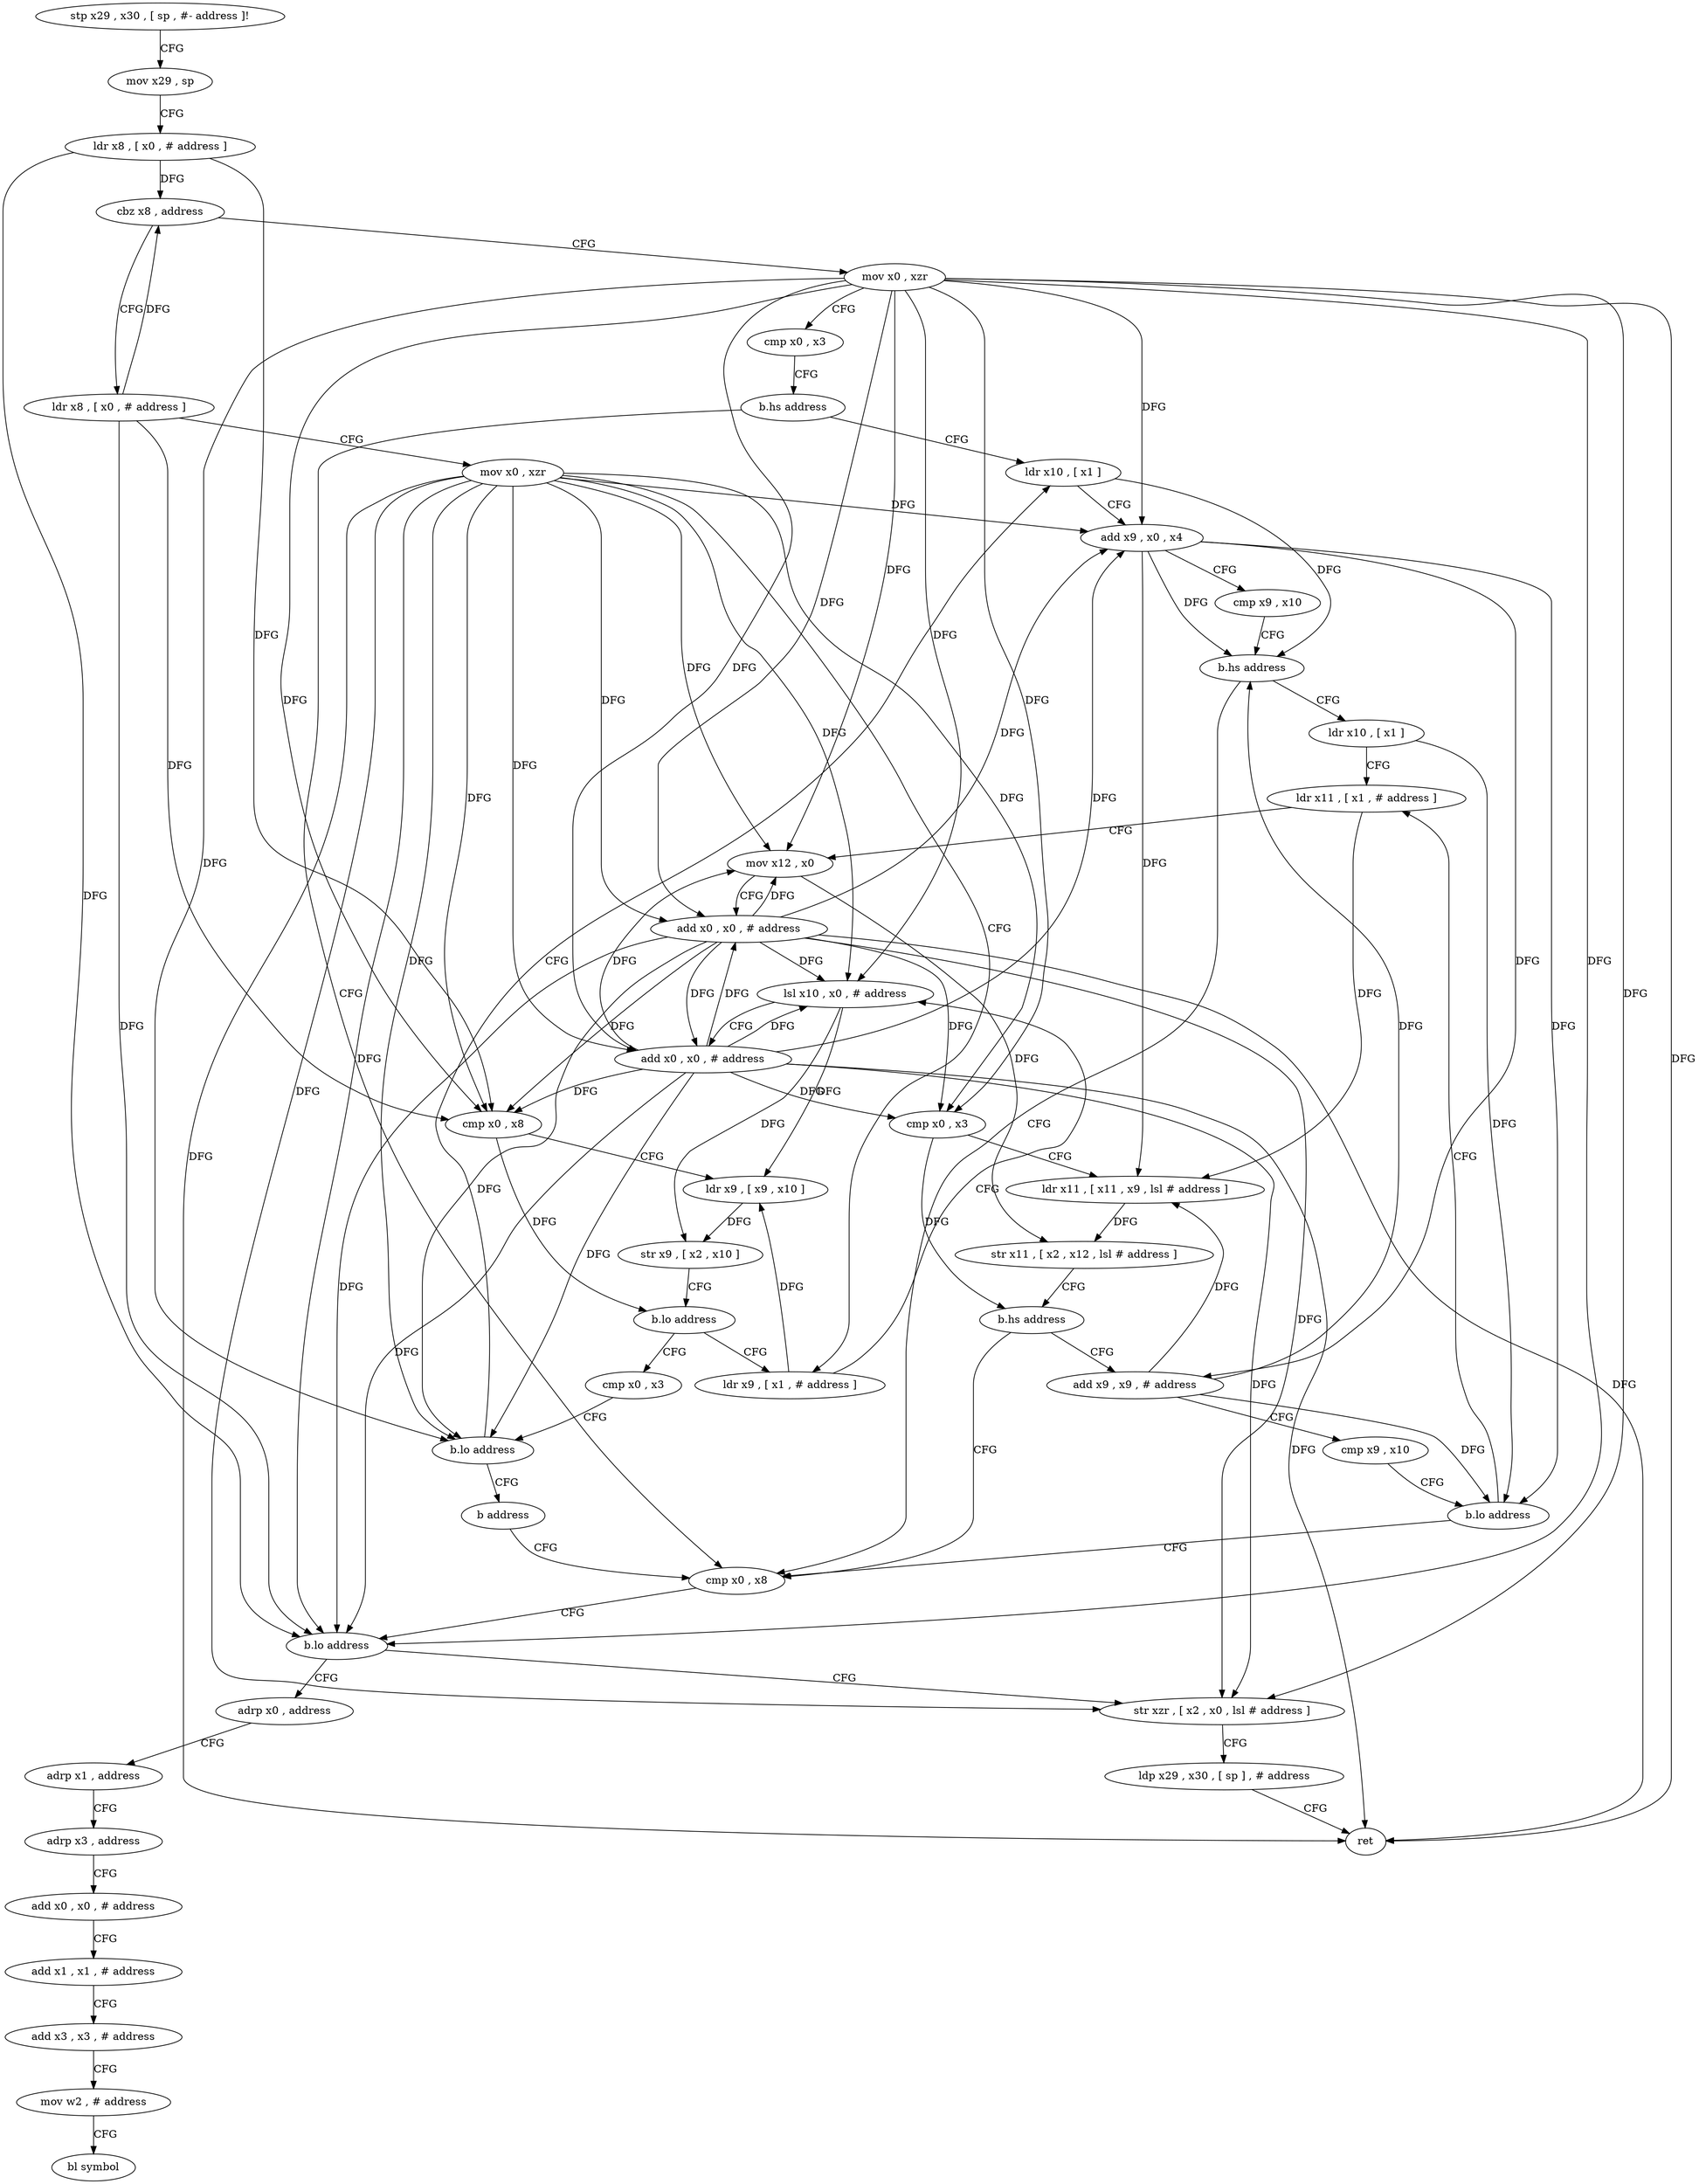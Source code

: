 digraph "func" {
"4257776" [label = "stp x29 , x30 , [ sp , #- address ]!" ]
"4257780" [label = "mov x29 , sp" ]
"4257784" [label = "ldr x8 , [ x0 , # address ]" ]
"4257788" [label = "cbz x8 , address" ]
"4257840" [label = "mov x0 , xzr" ]
"4257792" [label = "ldr x8 , [ x0 , # address ]" ]
"4257844" [label = "cmp x0 , x3" ]
"4257848" [label = "b.hs address" ]
"4257912" [label = "cmp x0 , x8" ]
"4257852" [label = "ldr x10 , [ x1 ]" ]
"4257796" [label = "mov x0 , xzr" ]
"4257800" [label = "ldr x9 , [ x1 , # address ]" ]
"4257916" [label = "b.lo address" ]
"4257932" [label = "adrp x0 , address" ]
"4257920" [label = "str xzr , [ x2 , x0 , lsl # address ]" ]
"4257856" [label = "add x9 , x0 , x4" ]
"4257860" [label = "cmp x9 , x10" ]
"4257864" [label = "b.hs address" ]
"4257868" [label = "ldr x10 , [ x1 ]" ]
"4257804" [label = "lsl x10 , x0 , # address" ]
"4257808" [label = "add x0 , x0 , # address" ]
"4257812" [label = "cmp x0 , x8" ]
"4257816" [label = "ldr x9 , [ x9 , x10 ]" ]
"4257820" [label = "str x9 , [ x2 , x10 ]" ]
"4257824" [label = "b.lo address" ]
"4257828" [label = "cmp x0 , x3" ]
"4257832" [label = "b.lo address" ]
"4257836" [label = "b address" ]
"4257936" [label = "adrp x1 , address" ]
"4257940" [label = "adrp x3 , address" ]
"4257944" [label = "add x0 , x0 , # address" ]
"4257948" [label = "add x1 , x1 , # address" ]
"4257952" [label = "add x3 , x3 , # address" ]
"4257956" [label = "mov w2 , # address" ]
"4257960" [label = "bl symbol" ]
"4257924" [label = "ldp x29 , x30 , [ sp ] , # address" ]
"4257928" [label = "ret" ]
"4257872" [label = "ldr x11 , [ x1 , # address ]" ]
"4257900" [label = "add x9 , x9 , # address" ]
"4257904" [label = "cmp x9 , x10" ]
"4257908" [label = "b.lo address" ]
"4257876" [label = "mov x12 , x0" ]
"4257880" [label = "add x0 , x0 , # address" ]
"4257884" [label = "cmp x0 , x3" ]
"4257888" [label = "ldr x11 , [ x11 , x9 , lsl # address ]" ]
"4257892" [label = "str x11 , [ x2 , x12 , lsl # address ]" ]
"4257896" [label = "b.hs address" ]
"4257776" -> "4257780" [ label = "CFG" ]
"4257780" -> "4257784" [ label = "CFG" ]
"4257784" -> "4257788" [ label = "DFG" ]
"4257784" -> "4257916" [ label = "DFG" ]
"4257784" -> "4257812" [ label = "DFG" ]
"4257788" -> "4257840" [ label = "CFG" ]
"4257788" -> "4257792" [ label = "CFG" ]
"4257840" -> "4257844" [ label = "CFG" ]
"4257840" -> "4257916" [ label = "DFG" ]
"4257840" -> "4257856" [ label = "DFG" ]
"4257840" -> "4257804" [ label = "DFG" ]
"4257840" -> "4257808" [ label = "DFG" ]
"4257840" -> "4257812" [ label = "DFG" ]
"4257840" -> "4257920" [ label = "DFG" ]
"4257840" -> "4257928" [ label = "DFG" ]
"4257840" -> "4257832" [ label = "DFG" ]
"4257840" -> "4257876" [ label = "DFG" ]
"4257840" -> "4257880" [ label = "DFG" ]
"4257840" -> "4257884" [ label = "DFG" ]
"4257792" -> "4257796" [ label = "CFG" ]
"4257792" -> "4257788" [ label = "DFG" ]
"4257792" -> "4257916" [ label = "DFG" ]
"4257792" -> "4257812" [ label = "DFG" ]
"4257844" -> "4257848" [ label = "CFG" ]
"4257848" -> "4257912" [ label = "CFG" ]
"4257848" -> "4257852" [ label = "CFG" ]
"4257912" -> "4257916" [ label = "CFG" ]
"4257852" -> "4257856" [ label = "CFG" ]
"4257852" -> "4257864" [ label = "DFG" ]
"4257796" -> "4257800" [ label = "CFG" ]
"4257796" -> "4257916" [ label = "DFG" ]
"4257796" -> "4257856" [ label = "DFG" ]
"4257796" -> "4257804" [ label = "DFG" ]
"4257796" -> "4257808" [ label = "DFG" ]
"4257796" -> "4257812" [ label = "DFG" ]
"4257796" -> "4257920" [ label = "DFG" ]
"4257796" -> "4257928" [ label = "DFG" ]
"4257796" -> "4257832" [ label = "DFG" ]
"4257796" -> "4257876" [ label = "DFG" ]
"4257796" -> "4257880" [ label = "DFG" ]
"4257796" -> "4257884" [ label = "DFG" ]
"4257800" -> "4257804" [ label = "CFG" ]
"4257800" -> "4257816" [ label = "DFG" ]
"4257916" -> "4257932" [ label = "CFG" ]
"4257916" -> "4257920" [ label = "CFG" ]
"4257932" -> "4257936" [ label = "CFG" ]
"4257920" -> "4257924" [ label = "CFG" ]
"4257856" -> "4257860" [ label = "CFG" ]
"4257856" -> "4257864" [ label = "DFG" ]
"4257856" -> "4257888" [ label = "DFG" ]
"4257856" -> "4257900" [ label = "DFG" ]
"4257856" -> "4257908" [ label = "DFG" ]
"4257860" -> "4257864" [ label = "CFG" ]
"4257864" -> "4257912" [ label = "CFG" ]
"4257864" -> "4257868" [ label = "CFG" ]
"4257868" -> "4257872" [ label = "CFG" ]
"4257868" -> "4257908" [ label = "DFG" ]
"4257804" -> "4257808" [ label = "CFG" ]
"4257804" -> "4257816" [ label = "DFG" ]
"4257804" -> "4257820" [ label = "DFG" ]
"4257808" -> "4257812" [ label = "DFG" ]
"4257808" -> "4257804" [ label = "DFG" ]
"4257808" -> "4257916" [ label = "DFG" ]
"4257808" -> "4257856" [ label = "DFG" ]
"4257808" -> "4257920" [ label = "DFG" ]
"4257808" -> "4257928" [ label = "DFG" ]
"4257808" -> "4257832" [ label = "DFG" ]
"4257808" -> "4257876" [ label = "DFG" ]
"4257808" -> "4257880" [ label = "DFG" ]
"4257808" -> "4257884" [ label = "DFG" ]
"4257812" -> "4257816" [ label = "CFG" ]
"4257812" -> "4257824" [ label = "DFG" ]
"4257816" -> "4257820" [ label = "DFG" ]
"4257820" -> "4257824" [ label = "CFG" ]
"4257824" -> "4257800" [ label = "CFG" ]
"4257824" -> "4257828" [ label = "CFG" ]
"4257828" -> "4257832" [ label = "CFG" ]
"4257832" -> "4257852" [ label = "CFG" ]
"4257832" -> "4257836" [ label = "CFG" ]
"4257836" -> "4257912" [ label = "CFG" ]
"4257936" -> "4257940" [ label = "CFG" ]
"4257940" -> "4257944" [ label = "CFG" ]
"4257944" -> "4257948" [ label = "CFG" ]
"4257948" -> "4257952" [ label = "CFG" ]
"4257952" -> "4257956" [ label = "CFG" ]
"4257956" -> "4257960" [ label = "CFG" ]
"4257924" -> "4257928" [ label = "CFG" ]
"4257872" -> "4257876" [ label = "CFG" ]
"4257872" -> "4257888" [ label = "DFG" ]
"4257900" -> "4257904" [ label = "CFG" ]
"4257900" -> "4257888" [ label = "DFG" ]
"4257900" -> "4257864" [ label = "DFG" ]
"4257900" -> "4257908" [ label = "DFG" ]
"4257904" -> "4257908" [ label = "CFG" ]
"4257908" -> "4257872" [ label = "CFG" ]
"4257908" -> "4257912" [ label = "CFG" ]
"4257876" -> "4257880" [ label = "CFG" ]
"4257876" -> "4257892" [ label = "DFG" ]
"4257880" -> "4257884" [ label = "DFG" ]
"4257880" -> "4257804" [ label = "DFG" ]
"4257880" -> "4257808" [ label = "DFG" ]
"4257880" -> "4257920" [ label = "DFG" ]
"4257880" -> "4257876" [ label = "DFG" ]
"4257880" -> "4257916" [ label = "DFG" ]
"4257880" -> "4257856" [ label = "DFG" ]
"4257880" -> "4257812" [ label = "DFG" ]
"4257880" -> "4257928" [ label = "DFG" ]
"4257880" -> "4257832" [ label = "DFG" ]
"4257884" -> "4257888" [ label = "CFG" ]
"4257884" -> "4257896" [ label = "DFG" ]
"4257888" -> "4257892" [ label = "DFG" ]
"4257892" -> "4257896" [ label = "CFG" ]
"4257896" -> "4257912" [ label = "CFG" ]
"4257896" -> "4257900" [ label = "CFG" ]
}
